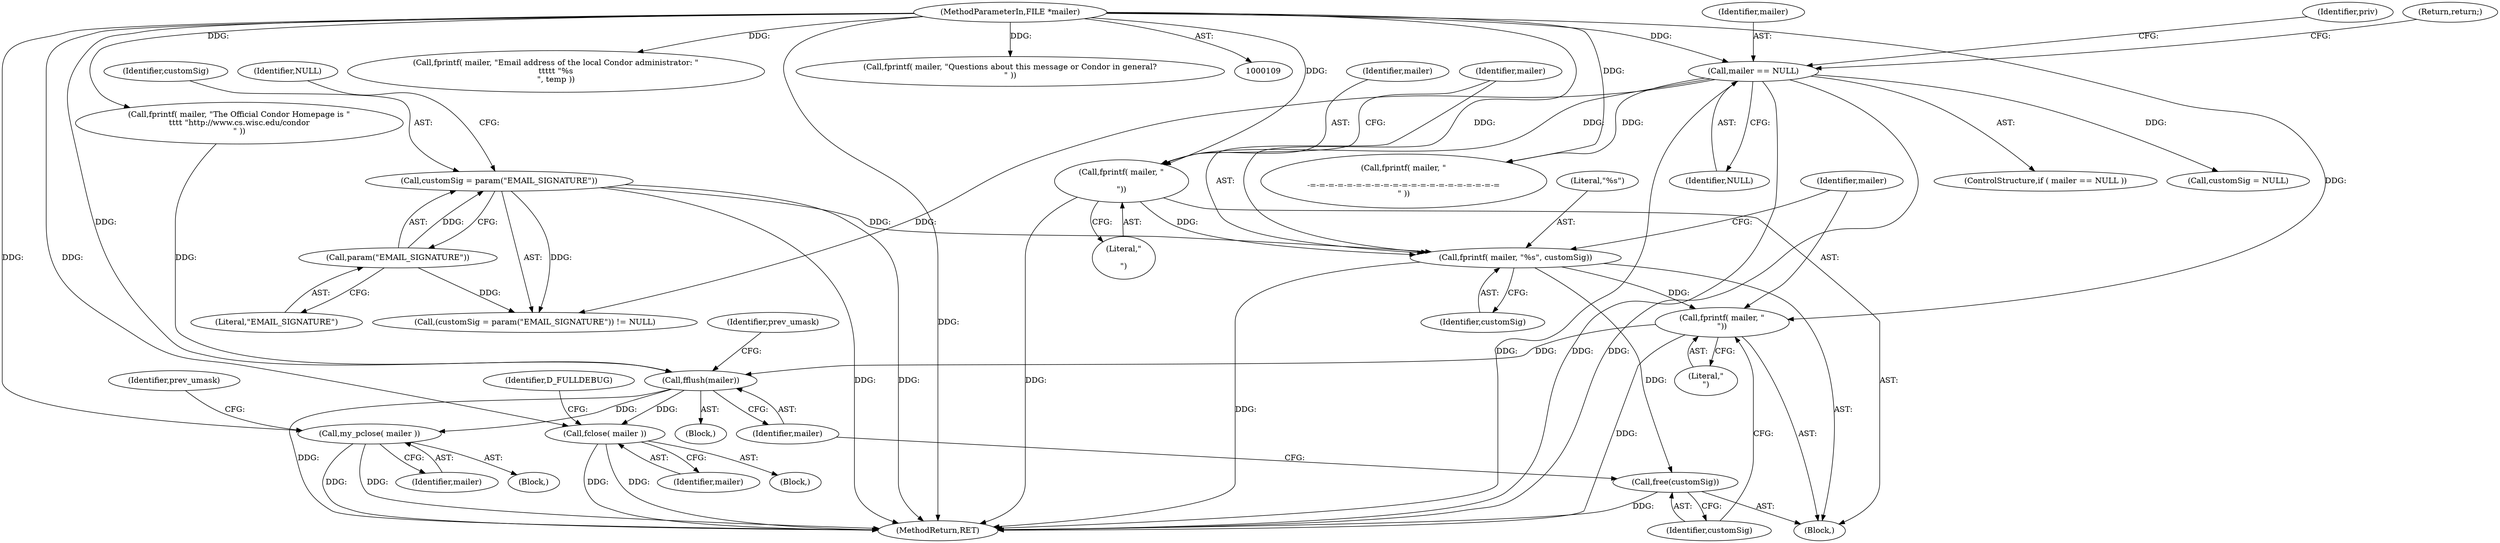 digraph "0_htcondor_5e5571d1a431eb3c61977b6dd6ec90186ef79867_12@API" {
"1000139" [label="(Call,fprintf( mailer, \"%s\", customSig))"];
"1000136" [label="(Call,fprintf( mailer, \"\n\n\"))"];
"1000117" [label="(Call,mailer == NULL)"];
"1000110" [label="(MethodParameterIn,FILE *mailer)"];
"1000130" [label="(Call,customSig = param(\"EMAIL_SIGNATURE\"))"];
"1000132" [label="(Call,param(\"EMAIL_SIGNATURE\"))"];
"1000143" [label="(Call,fprintf( mailer, \"\n\"))"];
"1000180" [label="(Call,fflush(mailer))"];
"1000191" [label="(Call,my_pclose( mailer ))"];
"1000199" [label="(Call,fclose( mailer ))"];
"1000146" [label="(Call,free(customSig))"];
"1000116" [label="(ControlStructure,if ( mailer == NULL ))"];
"1000143" [label="(Call,fprintf( mailer, \"\n\"))"];
"1000133" [label="(Literal,\"EMAIL_SIGNATURE\")"];
"1000190" [label="(Block,)"];
"1000177" [label="(Call,fprintf( mailer, \"The Official Condor Homepage is \"\n\t\t\t\t \"http://www.cs.wisc.edu/condor\n\" ))"];
"1000194" [label="(Block,)"];
"1000192" [label="(Identifier,mailer)"];
"1000137" [label="(Identifier,mailer)"];
"1000150" [label="(Call,fprintf( mailer, \"\n\n-=-=-=-=-=-=-=-=-=-=-=-=-=-=-=-=-=-=-=-=-=\n\" ))"];
"1000141" [label="(Literal,\"%s\")"];
"1000200" [label="(Identifier,mailer)"];
"1000134" [label="(Identifier,NULL)"];
"1000118" [label="(Identifier,mailer)"];
"1000123" [label="(Identifier,priv)"];
"1000125" [label="(Call,customSig = NULL)"];
"1000119" [label="(Identifier,NULL)"];
"1000191" [label="(Call,my_pclose( mailer ))"];
"1000140" [label="(Identifier,mailer)"];
"1000142" [label="(Identifier,customSig)"];
"1000110" [label="(MethodParameterIn,FILE *mailer)"];
"1000129" [label="(Call,(customSig = param(\"EMAIL_SIGNATURE\")) != NULL)"];
"1000171" [label="(Call,fprintf( mailer, \"Email address of the local Condor administrator: \"\n\t\t\t\t\t \"%s\n\", temp ))"];
"1000145" [label="(Literal,\"\n\")"];
"1000138" [label="(Literal,\"\n\n\")"];
"1000183" [label="(Identifier,prev_umask)"];
"1000144" [label="(Identifier,mailer)"];
"1000130" [label="(Call,customSig = param(\"EMAIL_SIGNATURE\"))"];
"1000117" [label="(Call,mailer == NULL)"];
"1000135" [label="(Block,)"];
"1000146" [label="(Call,free(customSig))"];
"1000121" [label="(Return,return;)"];
"1000111" [label="(Block,)"];
"1000235" [label="(Identifier,prev_umask)"];
"1000139" [label="(Call,fprintf( mailer, \"%s\", customSig))"];
"1000180" [label="(Call,fflush(mailer))"];
"1000238" [label="(MethodReturn,RET)"];
"1000153" [label="(Call,fprintf( mailer, \"Questions about this message or Condor in general?\n\" ))"];
"1000132" [label="(Call,param(\"EMAIL_SIGNATURE\"))"];
"1000147" [label="(Identifier,customSig)"];
"1000181" [label="(Identifier,mailer)"];
"1000131" [label="(Identifier,customSig)"];
"1000202" [label="(Identifier,D_FULLDEBUG)"];
"1000199" [label="(Call,fclose( mailer ))"];
"1000136" [label="(Call,fprintf( mailer, \"\n\n\"))"];
"1000139" -> "1000135"  [label="AST: "];
"1000139" -> "1000142"  [label="CFG: "];
"1000140" -> "1000139"  [label="AST: "];
"1000141" -> "1000139"  [label="AST: "];
"1000142" -> "1000139"  [label="AST: "];
"1000144" -> "1000139"  [label="CFG: "];
"1000139" -> "1000238"  [label="DDG: "];
"1000136" -> "1000139"  [label="DDG: "];
"1000110" -> "1000139"  [label="DDG: "];
"1000130" -> "1000139"  [label="DDG: "];
"1000139" -> "1000143"  [label="DDG: "];
"1000139" -> "1000146"  [label="DDG: "];
"1000136" -> "1000135"  [label="AST: "];
"1000136" -> "1000138"  [label="CFG: "];
"1000137" -> "1000136"  [label="AST: "];
"1000138" -> "1000136"  [label="AST: "];
"1000140" -> "1000136"  [label="CFG: "];
"1000136" -> "1000238"  [label="DDG: "];
"1000117" -> "1000136"  [label="DDG: "];
"1000110" -> "1000136"  [label="DDG: "];
"1000117" -> "1000116"  [label="AST: "];
"1000117" -> "1000119"  [label="CFG: "];
"1000118" -> "1000117"  [label="AST: "];
"1000119" -> "1000117"  [label="AST: "];
"1000121" -> "1000117"  [label="CFG: "];
"1000123" -> "1000117"  [label="CFG: "];
"1000117" -> "1000238"  [label="DDG: "];
"1000117" -> "1000238"  [label="DDG: "];
"1000117" -> "1000238"  [label="DDG: "];
"1000110" -> "1000117"  [label="DDG: "];
"1000117" -> "1000125"  [label="DDG: "];
"1000117" -> "1000129"  [label="DDG: "];
"1000117" -> "1000150"  [label="DDG: "];
"1000110" -> "1000109"  [label="AST: "];
"1000110" -> "1000238"  [label="DDG: "];
"1000110" -> "1000143"  [label="DDG: "];
"1000110" -> "1000150"  [label="DDG: "];
"1000110" -> "1000153"  [label="DDG: "];
"1000110" -> "1000171"  [label="DDG: "];
"1000110" -> "1000177"  [label="DDG: "];
"1000110" -> "1000180"  [label="DDG: "];
"1000110" -> "1000191"  [label="DDG: "];
"1000110" -> "1000199"  [label="DDG: "];
"1000130" -> "1000129"  [label="AST: "];
"1000130" -> "1000132"  [label="CFG: "];
"1000131" -> "1000130"  [label="AST: "];
"1000132" -> "1000130"  [label="AST: "];
"1000134" -> "1000130"  [label="CFG: "];
"1000130" -> "1000238"  [label="DDG: "];
"1000130" -> "1000238"  [label="DDG: "];
"1000130" -> "1000129"  [label="DDG: "];
"1000132" -> "1000130"  [label="DDG: "];
"1000132" -> "1000133"  [label="CFG: "];
"1000133" -> "1000132"  [label="AST: "];
"1000132" -> "1000129"  [label="DDG: "];
"1000143" -> "1000135"  [label="AST: "];
"1000143" -> "1000145"  [label="CFG: "];
"1000144" -> "1000143"  [label="AST: "];
"1000145" -> "1000143"  [label="AST: "];
"1000147" -> "1000143"  [label="CFG: "];
"1000143" -> "1000238"  [label="DDG: "];
"1000143" -> "1000180"  [label="DDG: "];
"1000180" -> "1000111"  [label="AST: "];
"1000180" -> "1000181"  [label="CFG: "];
"1000181" -> "1000180"  [label="AST: "];
"1000183" -> "1000180"  [label="CFG: "];
"1000180" -> "1000238"  [label="DDG: "];
"1000177" -> "1000180"  [label="DDG: "];
"1000180" -> "1000191"  [label="DDG: "];
"1000180" -> "1000199"  [label="DDG: "];
"1000191" -> "1000190"  [label="AST: "];
"1000191" -> "1000192"  [label="CFG: "];
"1000192" -> "1000191"  [label="AST: "];
"1000235" -> "1000191"  [label="CFG: "];
"1000191" -> "1000238"  [label="DDG: "];
"1000191" -> "1000238"  [label="DDG: "];
"1000199" -> "1000194"  [label="AST: "];
"1000199" -> "1000200"  [label="CFG: "];
"1000200" -> "1000199"  [label="AST: "];
"1000202" -> "1000199"  [label="CFG: "];
"1000199" -> "1000238"  [label="DDG: "];
"1000199" -> "1000238"  [label="DDG: "];
"1000146" -> "1000135"  [label="AST: "];
"1000146" -> "1000147"  [label="CFG: "];
"1000147" -> "1000146"  [label="AST: "];
"1000181" -> "1000146"  [label="CFG: "];
"1000146" -> "1000238"  [label="DDG: "];
}
